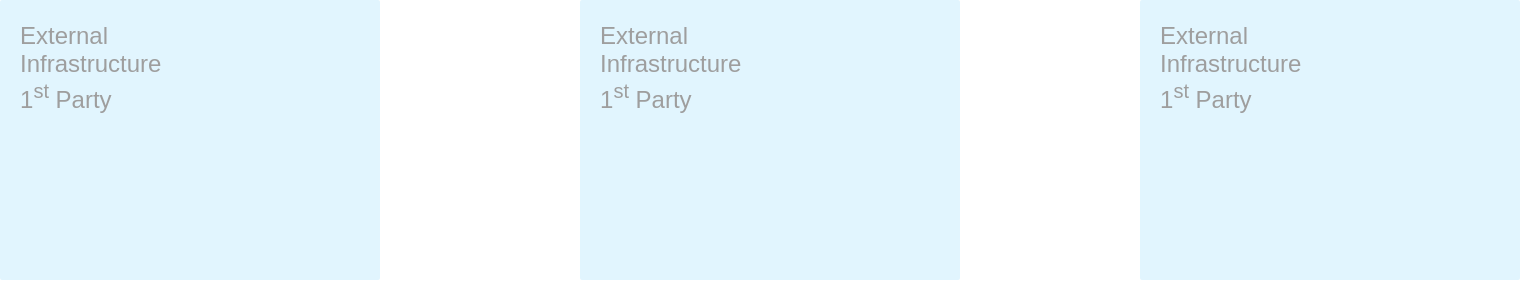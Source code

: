 <mxfile version="21.3.2" type="github">
  <diagram name="Page-1" id="EmkuD5yjH1dAO-7P8AT_">
    <mxGraphModel dx="1050" dy="581" grid="1" gridSize="10" guides="1" tooltips="1" connect="1" arrows="1" fold="1" page="1" pageScale="1" pageWidth="827" pageHeight="1169" math="0" shadow="0">
      <root>
        <mxCell id="0" />
        <mxCell id="1" parent="0" />
        <mxCell id="Q5Rbbdwre-uoq36VD0P--1" value="External&#xa;Infrastructure&#xa;1&lt;sup&gt;st&lt;/sup&gt; Party" style="sketch=0;points=[[0,0,0],[0.25,0,0],[0.5,0,0],[0.75,0,0],[1,0,0],[1,0.25,0],[1,0.5,0],[1,0.75,0],[1,1,0],[0.75,1,0],[0.5,1,0],[0.25,1,0],[0,1,0],[0,0.75,0],[0,0.5,0],[0,0.25,0]];rounded=1;absoluteArcSize=1;arcSize=2;html=1;strokeColor=none;gradientColor=none;shadow=0;dashed=0;fontSize=12;fontColor=#9E9E9E;align=left;verticalAlign=top;spacing=10;spacingTop=-4;whiteSpace=wrap;fillColor=#E1F5FE;" vertex="1" parent="1">
          <mxGeometry x="50" y="60" width="190" height="140" as="geometry" />
        </mxCell>
        <mxCell id="Q5Rbbdwre-uoq36VD0P--2" value="External&#xa;Infrastructure&#xa;1&lt;sup&gt;st&lt;/sup&gt; Party" style="sketch=0;points=[[0,0,0],[0.25,0,0],[0.5,0,0],[0.75,0,0],[1,0,0],[1,0.25,0],[1,0.5,0],[1,0.75,0],[1,1,0],[0.75,1,0],[0.5,1,0],[0.25,1,0],[0,1,0],[0,0.75,0],[0,0.5,0],[0,0.25,0]];rounded=1;absoluteArcSize=1;arcSize=2;html=1;strokeColor=none;gradientColor=none;shadow=0;dashed=0;fontSize=12;fontColor=#9E9E9E;align=left;verticalAlign=top;spacing=10;spacingTop=-4;whiteSpace=wrap;fillColor=#E1F5FE;" vertex="1" parent="1">
          <mxGeometry x="340" y="60" width="190" height="140" as="geometry" />
        </mxCell>
        <mxCell id="Q5Rbbdwre-uoq36VD0P--3" value="External&#xa;Infrastructure&#xa;1&lt;sup&gt;st&lt;/sup&gt; Party" style="sketch=0;points=[[0,0,0],[0.25,0,0],[0.5,0,0],[0.75,0,0],[1,0,0],[1,0.25,0],[1,0.5,0],[1,0.75,0],[1,1,0],[0.75,1,0],[0.5,1,0],[0.25,1,0],[0,1,0],[0,0.75,0],[0,0.5,0],[0,0.25,0]];rounded=1;absoluteArcSize=1;arcSize=2;html=1;strokeColor=none;gradientColor=none;shadow=0;dashed=0;fontSize=12;fontColor=#9E9E9E;align=left;verticalAlign=top;spacing=10;spacingTop=-4;whiteSpace=wrap;fillColor=#E1F5FE;" vertex="1" parent="1">
          <mxGeometry x="620" y="60" width="190" height="140" as="geometry" />
        </mxCell>
      </root>
    </mxGraphModel>
  </diagram>
</mxfile>
